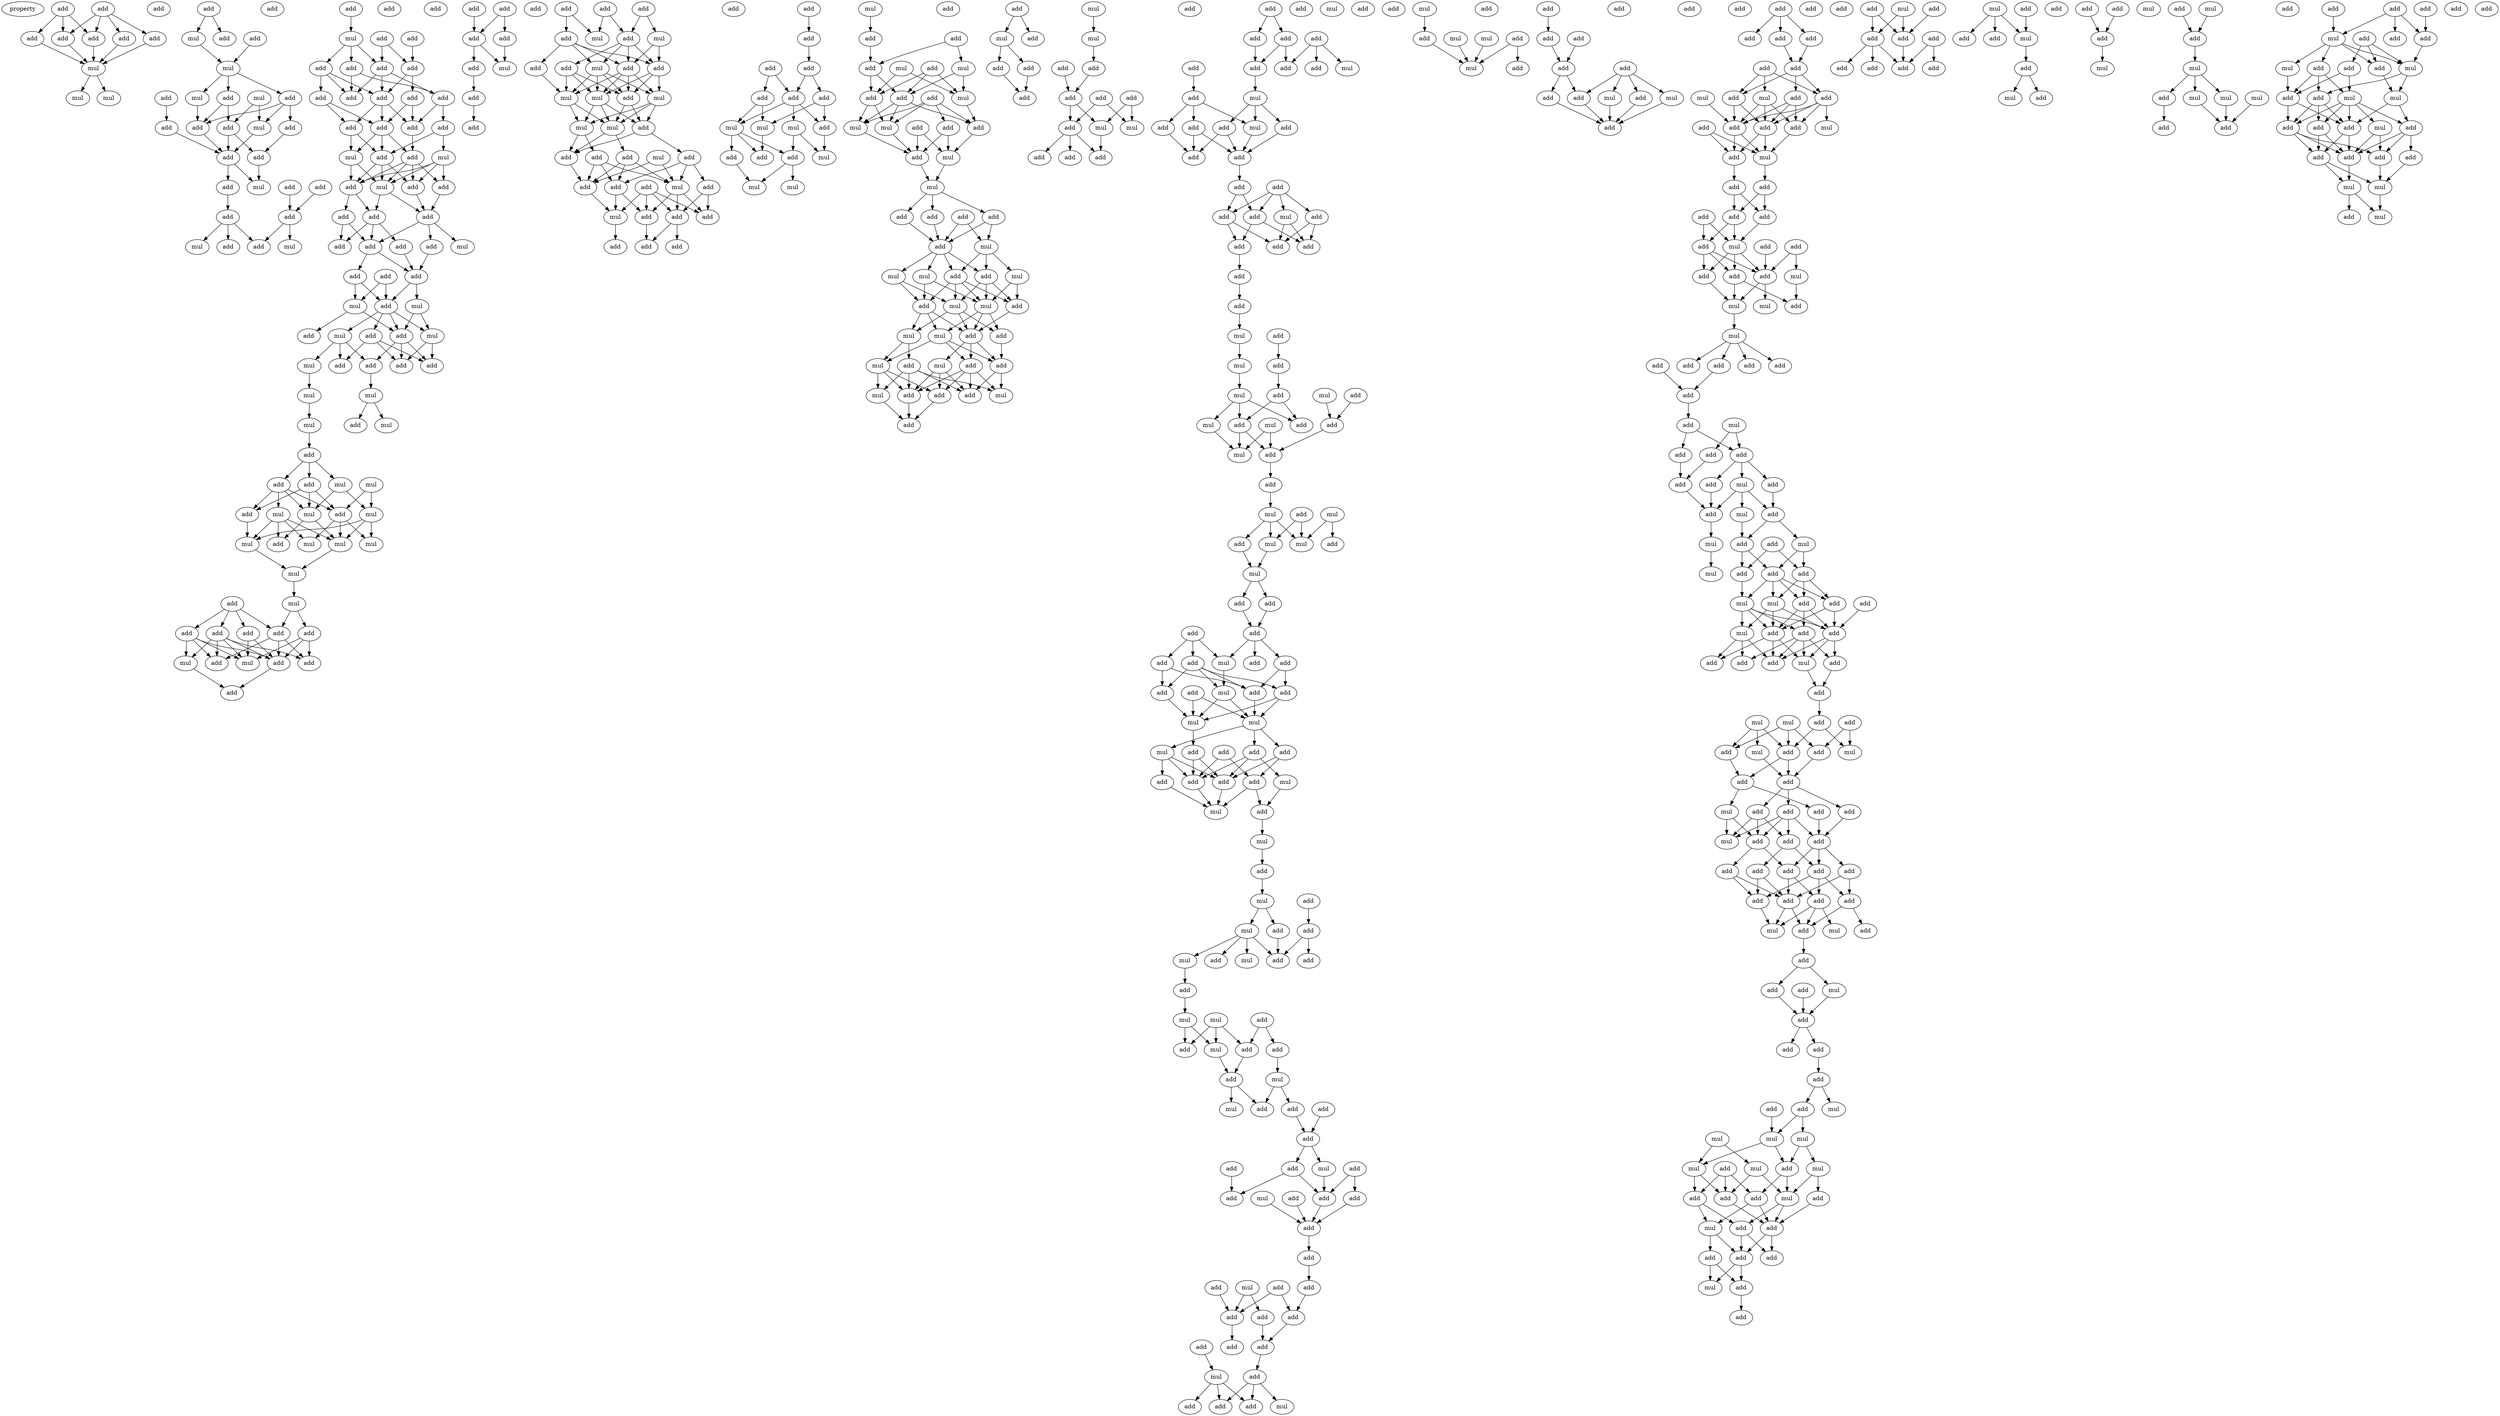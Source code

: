 digraph {
    node [fontcolor=black]
    property [mul=2,lf=2.0]
    0 [ label = add ];
    1 [ label = add ];
    2 [ label = add ];
    3 [ label = add ];
    4 [ label = add ];
    5 [ label = add ];
    6 [ label = add ];
    7 [ label = mul ];
    8 [ label = mul ];
    9 [ label = add ];
    10 [ label = mul ];
    11 [ label = add ];
    12 [ label = add ];
    13 [ label = add ];
    14 [ label = add ];
    15 [ label = mul ];
    16 [ label = mul ];
    17 [ label = mul ];
    18 [ label = add ];
    19 [ label = mul ];
    20 [ label = add ];
    21 [ label = add ];
    22 [ label = mul ];
    23 [ label = add ];
    24 [ label = add ];
    25 [ label = add ];
    26 [ label = add ];
    27 [ label = add ];
    28 [ label = add ];
    29 [ label = add ];
    30 [ label = add ];
    31 [ label = mul ];
    32 [ label = add ];
    33 [ label = add ];
    34 [ label = add ];
    35 [ label = mul ];
    36 [ label = mul ];
    37 [ label = add ];
    38 [ label = add ];
    39 [ label = add ];
    40 [ label = add ];
    41 [ label = mul ];
    42 [ label = add ];
    43 [ label = add ];
    44 [ label = add ];
    45 [ label = add ];
    46 [ label = add ];
    47 [ label = add ];
    48 [ label = add ];
    49 [ label = add ];
    50 [ label = add ];
    51 [ label = add ];
    52 [ label = add ];
    53 [ label = add ];
    54 [ label = add ];
    55 [ label = add ];
    56 [ label = add ];
    57 [ label = add ];
    58 [ label = mul ];
    59 [ label = mul ];
    60 [ label = add ];
    61 [ label = add ];
    62 [ label = mul ];
    63 [ label = add ];
    64 [ label = add ];
    65 [ label = add ];
    66 [ label = add ];
    67 [ label = add ];
    68 [ label = mul ];
    69 [ label = add ];
    70 [ label = add ];
    71 [ label = add ];
    72 [ label = add ];
    73 [ label = add ];
    74 [ label = add ];
    75 [ label = mul ];
    76 [ label = mul ];
    77 [ label = add ];
    78 [ label = add ];
    79 [ label = add ];
    80 [ label = add ];
    81 [ label = mul ];
    82 [ label = mul ];
    83 [ label = add ];
    84 [ label = mul ];
    85 [ label = add ];
    86 [ label = add ];
    87 [ label = add ];
    88 [ label = mul ];
    89 [ label = mul ];
    90 [ label = add ];
    91 [ label = mul ];
    92 [ label = mul ];
    93 [ label = add ];
    94 [ label = mul ];
    95 [ label = add ];
    96 [ label = mul ];
    97 [ label = add ];
    98 [ label = mul ];
    99 [ label = add ];
    100 [ label = mul ];
    101 [ label = add ];
    102 [ label = mul ];
    103 [ label = mul ];
    104 [ label = mul ];
    105 [ label = mul ];
    106 [ label = add ];
    107 [ label = mul ];
    108 [ label = mul ];
    109 [ label = add ];
    110 [ label = mul ];
    111 [ label = add ];
    112 [ label = add ];
    113 [ label = add ];
    114 [ label = add ];
    115 [ label = add ];
    116 [ label = add ];
    117 [ label = mul ];
    118 [ label = mul ];
    119 [ label = add ];
    120 [ label = add ];
    121 [ label = add ];
    122 [ label = add ];
    123 [ label = add ];
    124 [ label = add ];
    125 [ label = add ];
    126 [ label = add ];
    127 [ label = add ];
    128 [ label = add ];
    129 [ label = add ];
    130 [ label = mul ];
    131 [ label = add ];
    132 [ label = add ];
    133 [ label = add ];
    134 [ label = add ];
    135 [ label = add ];
    136 [ label = add ];
    137 [ label = add ];
    138 [ label = add ];
    139 [ label = mul ];
    140 [ label = mul ];
    141 [ label = add ];
    142 [ label = add ];
    143 [ label = mul ];
    144 [ label = add ];
    145 [ label = add ];
    146 [ label = mul ];
    147 [ label = add ];
    148 [ label = mul ];
    149 [ label = mul ];
    150 [ label = mul ];
    151 [ label = mul ];
    152 [ label = add ];
    153 [ label = mul ];
    154 [ label = add ];
    155 [ label = add ];
    156 [ label = add ];
    157 [ label = add ];
    158 [ label = add ];
    159 [ label = add ];
    160 [ label = add ];
    161 [ label = mul ];
    162 [ label = add ];
    163 [ label = mul ];
    164 [ label = add ];
    165 [ label = add ];
    166 [ label = add ];
    167 [ label = add ];
    168 [ label = add ];
    169 [ label = add ];
    170 [ label = add ];
    171 [ label = add ];
    172 [ label = add ];
    173 [ label = add ];
    174 [ label = add ];
    175 [ label = add ];
    176 [ label = add ];
    177 [ label = mul ];
    178 [ label = mul ];
    179 [ label = mul ];
    180 [ label = add ];
    181 [ label = add ];
    182 [ label = mul ];
    183 [ label = add ];
    184 [ label = add ];
    185 [ label = mul ];
    186 [ label = mul ];
    187 [ label = mul ];
    188 [ label = add ];
    189 [ label = add ];
    190 [ label = mul ];
    191 [ label = mul ];
    192 [ label = add ];
    193 [ label = add ];
    194 [ label = add ];
    195 [ label = add ];
    196 [ label = mul ];
    197 [ label = add ];
    198 [ label = add ];
    199 [ label = mul ];
    200 [ label = mul ];
    201 [ label = add ];
    202 [ label = add ];
    203 [ label = mul ];
    204 [ label = add ];
    205 [ label = mul ];
    206 [ label = add ];
    207 [ label = add ];
    208 [ label = add ];
    209 [ label = add ];
    210 [ label = add ];
    211 [ label = add ];
    212 [ label = mul ];
    213 [ label = mul ];
    214 [ label = add ];
    215 [ label = mul ];
    216 [ label = mul ];
    217 [ label = add ];
    218 [ label = mul ];
    219 [ label = add ];
    220 [ label = mul ];
    221 [ label = add ];
    222 [ label = add ];
    223 [ label = add ];
    224 [ label = mul ];
    225 [ label = mul ];
    226 [ label = add ];
    227 [ label = add ];
    228 [ label = mul ];
    229 [ label = add ];
    230 [ label = mul ];
    231 [ label = mul ];
    232 [ label = add ];
    233 [ label = add ];
    234 [ label = add ];
    235 [ label = mul ];
    236 [ label = add ];
    237 [ label = add ];
    238 [ label = mul ];
    239 [ label = add ];
    240 [ label = mul ];
    241 [ label = add ];
    242 [ label = add ];
    243 [ label = mul ];
    244 [ label = add ];
    245 [ label = add ];
    246 [ label = add ];
    247 [ label = add ];
    248 [ label = add ];
    249 [ label = add ];
    250 [ label = add ];
    251 [ label = mul ];
    252 [ label = add ];
    253 [ label = mul ];
    254 [ label = add ];
    255 [ label = add ];
    256 [ label = add ];
    257 [ label = add ];
    258 [ label = add ];
    259 [ label = add ];
    260 [ label = add ];
    261 [ label = add ];
    262 [ label = mul ];
    263 [ label = add ];
    264 [ label = add ];
    265 [ label = add ];
    266 [ label = mul ];
    267 [ label = add ];
    268 [ label = add ];
    269 [ label = mul ];
    270 [ label = add ];
    271 [ label = add ];
    272 [ label = add ];
    273 [ label = add ];
    274 [ label = add ];
    275 [ label = add ];
    276 [ label = add ];
    277 [ label = add ];
    278 [ label = mul ];
    279 [ label = add ];
    280 [ label = add ];
    281 [ label = add ];
    282 [ label = add ];
    283 [ label = add ];
    284 [ label = add ];
    285 [ label = add ];
    286 [ label = add ];
    287 [ label = mul ];
    288 [ label = add ];
    289 [ label = add ];
    290 [ label = mul ];
    291 [ label = add ];
    292 [ label = mul ];
    293 [ label = mul ];
    294 [ label = add ];
    295 [ label = mul ];
    296 [ label = add ];
    297 [ label = add ];
    298 [ label = add ];
    299 [ label = mul ];
    300 [ label = add ];
    301 [ label = mul ];
    302 [ label = add ];
    303 [ label = mul ];
    304 [ label = add ];
    305 [ label = mul ];
    306 [ label = mul ];
    307 [ label = add ];
    308 [ label = add ];
    309 [ label = mul ];
    310 [ label = mul ];
    311 [ label = add ];
    312 [ label = mul ];
    313 [ label = add ];
    314 [ label = add ];
    315 [ label = add ];
    316 [ label = add ];
    317 [ label = add ];
    318 [ label = mul ];
    319 [ label = add ];
    320 [ label = add ];
    321 [ label = add ];
    322 [ label = add ];
    323 [ label = add ];
    324 [ label = mul ];
    325 [ label = add ];
    326 [ label = mul ];
    327 [ label = mul ];
    328 [ label = mul ];
    329 [ label = add ];
    330 [ label = add ];
    331 [ label = add ];
    332 [ label = add ];
    333 [ label = add ];
    334 [ label = add ];
    335 [ label = mul ];
    336 [ label = add ];
    337 [ label = add ];
    338 [ label = add ];
    339 [ label = mul ];
    340 [ label = mul ];
    341 [ label = add ];
    342 [ label = add ];
    343 [ label = mul ];
    344 [ label = add ];
    345 [ label = add ];
    346 [ label = mul ];
    347 [ label = add ];
    348 [ label = add ];
    349 [ label = add ];
    350 [ label = mul ];
    351 [ label = mul ];
    352 [ label = add ];
    353 [ label = add ];
    354 [ label = mul ];
    355 [ label = mul ];
    356 [ label = add ];
    357 [ label = add ];
    358 [ label = mul ];
    359 [ label = add ];
    360 [ label = mul ];
    361 [ label = add ];
    362 [ label = mul ];
    363 [ label = add ];
    364 [ label = add ];
    365 [ label = add ];
    366 [ label = add ];
    367 [ label = add ];
    368 [ label = add ];
    369 [ label = add ];
    370 [ label = add ];
    371 [ label = add ];
    372 [ label = mul ];
    373 [ label = add ];
    374 [ label = add ];
    375 [ label = add ];
    376 [ label = add ];
    377 [ label = mul ];
    378 [ label = add ];
    379 [ label = add ];
    380 [ label = add ];
    381 [ label = add ];
    382 [ label = mul ];
    383 [ label = add ];
    384 [ label = add ];
    385 [ label = add ];
    386 [ label = add ];
    387 [ label = add ];
    388 [ label = add ];
    389 [ label = add ];
    390 [ label = mul ];
    391 [ label = add ];
    392 [ label = add ];
    393 [ label = mul ];
    394 [ label = add ];
    395 [ label = add ];
    396 [ label = mul ];
    397 [ label = mul ];
    398 [ label = add ];
    399 [ label = mul ];
    400 [ label = add ];
    401 [ label = add ];
    402 [ label = add ];
    403 [ label = mul ];
    404 [ label = add ];
    405 [ label = add ];
    406 [ label = add ];
    407 [ label = add ];
    408 [ label = add ];
    409 [ label = add ];
    410 [ label = mul ];
    411 [ label = add ];
    412 [ label = add ];
    413 [ label = mul ];
    414 [ label = add ];
    415 [ label = add ];
    416 [ label = add ];
    417 [ label = add ];
    418 [ label = add ];
    419 [ label = add ];
    420 [ label = add ];
    421 [ label = add ];
    422 [ label = add ];
    423 [ label = add ];
    424 [ label = add ];
    425 [ label = add ];
    426 [ label = mul ];
    427 [ label = mul ];
    428 [ label = add ];
    429 [ label = mul ];
    430 [ label = add ];
    431 [ label = add ];
    432 [ label = add ];
    433 [ label = add ];
    434 [ label = mul ];
    435 [ label = add ];
    436 [ label = add ];
    437 [ label = add ];
    438 [ label = add ];
    439 [ label = add ];
    440 [ label = add ];
    441 [ label = add ];
    442 [ label = add ];
    443 [ label = mul ];
    444 [ label = add ];
    445 [ label = add ];
    446 [ label = mul ];
    447 [ label = add ];
    448 [ label = add ];
    449 [ label = mul ];
    450 [ label = add ];
    451 [ label = add ];
    452 [ label = mul ];
    453 [ label = mul ];
    454 [ label = add ];
    455 [ label = add ];
    456 [ label = add ];
    457 [ label = add ];
    458 [ label = add ];
    459 [ label = add ];
    460 [ label = mul ];
    461 [ label = add ];
    462 [ label = add ];
    463 [ label = add ];
    464 [ label = add ];
    465 [ label = mul ];
    466 [ label = add ];
    467 [ label = add ];
    468 [ label = add ];
    469 [ label = add ];
    470 [ label = add ];
    471 [ label = mul ];
    472 [ label = add ];
    473 [ label = add ];
    474 [ label = mul ];
    475 [ label = mul ];
    476 [ label = add ];
    477 [ label = add ];
    478 [ label = mul ];
    479 [ label = add ];
    480 [ label = mul ];
    481 [ label = mul ];
    482 [ label = add ];
    483 [ label = add ];
    484 [ label = add ];
    485 [ label = add ];
    486 [ label = add ];
    487 [ label = mul ];
    488 [ label = add ];
    489 [ label = mul ];
    490 [ label = add ];
    491 [ label = add ];
    492 [ label = add ];
    493 [ label = add ];
    494 [ label = add ];
    495 [ label = add ];
    496 [ label = mul ];
    497 [ label = add ];
    498 [ label = mul ];
    499 [ label = add ];
    500 [ label = mul ];
    501 [ label = add ];
    502 [ label = add ];
    503 [ label = mul ];
    504 [ label = add ];
    505 [ label = add ];
    506 [ label = add ];
    507 [ label = add ];
    508 [ label = add ];
    509 [ label = mul ];
    510 [ label = add ];
    511 [ label = mul ];
    512 [ label = add ];
    513 [ label = add ];
    514 [ label = add ];
    515 [ label = add ];
    516 [ label = add ];
    517 [ label = add ];
    518 [ label = add ];
    519 [ label = add ];
    520 [ label = add ];
    521 [ label = add ];
    522 [ label = add ];
    523 [ label = add ];
    524 [ label = add ];
    525 [ label = mul ];
    526 [ label = add ];
    527 [ label = mul ];
    528 [ label = add ];
    529 [ label = mul ];
    530 [ label = add ];
    531 [ label = add ];
    532 [ label = add ];
    533 [ label = add ];
    534 [ label = add ];
    535 [ label = add ];
    536 [ label = mul ];
    537 [ label = add ];
    538 [ label = add ];
    539 [ label = add ];
    540 [ label = mul ];
    541 [ label = mul ];
    542 [ label = mul ];
    543 [ label = add ];
    544 [ label = mul ];
    545 [ label = add ];
    546 [ label = mul ];
    547 [ label = mul ];
    548 [ label = add ];
    549 [ label = add ];
    550 [ label = add ];
    551 [ label = add ];
    552 [ label = mul ];
    553 [ label = add ];
    554 [ label = mul ];
    555 [ label = add ];
    556 [ label = add ];
    557 [ label = add ];
    558 [ label = add ];
    559 [ label = add ];
    560 [ label = mul ];
    561 [ label = add ];
    562 [ label = add ];
    563 [ label = add ];
    564 [ label = mul ];
    565 [ label = add ];
    566 [ label = add ];
    567 [ label = add ];
    568 [ label = add ];
    569 [ label = add ];
    570 [ label = add ];
    571 [ label = add ];
    572 [ label = mul ];
    573 [ label = add ];
    574 [ label = add ];
    575 [ label = add ];
    576 [ label = mul ];
    577 [ label = add ];
    578 [ label = mul ];
    579 [ label = add ];
    580 [ label = add ];
    581 [ label = add ];
    582 [ label = add ];
    583 [ label = add ];
    584 [ label = mul ];
    585 [ label = mul ];
    586 [ label = add ];
    587 [ label = mul ];
    588 [ label = add ];
    589 [ label = mul ];
    590 [ label = add ];
    591 [ label = add ];
    592 [ label = mul ];
    593 [ label = mul ];
    594 [ label = mul ];
    595 [ label = add ];
    596 [ label = add ];
    597 [ label = add ];
    598 [ label = add ];
    599 [ label = add ];
    600 [ label = add ];
    601 [ label = add ];
    602 [ label = mul ];
    603 [ label = add ];
    604 [ label = add ];
    605 [ label = mul ];
    606 [ label = add ];
    607 [ label = mul ];
    608 [ label = add ];
    609 [ label = add ];
    610 [ label = add ];
    611 [ label = mul ];
    612 [ label = mul ];
    613 [ label = add ];
    614 [ label = mul ];
    615 [ label = add ];
    616 [ label = add ];
    617 [ label = add ];
    618 [ label = add ];
    619 [ label = add ];
    620 [ label = add ];
    621 [ label = add ];
    622 [ label = add ];
    623 [ label = mul ];
    624 [ label = mul ];
    625 [ label = add ];
    626 [ label = mul ];
    627 [ label = add ];
    0 -> 2 [ name = 0 ];
    0 -> 3 [ name = 1 ];
    0 -> 6 [ name = 2 ];
    1 -> 2 [ name = 3 ];
    1 -> 3 [ name = 4 ];
    1 -> 4 [ name = 5 ];
    1 -> 5 [ name = 6 ];
    2 -> 7 [ name = 7 ];
    3 -> 7 [ name = 8 ];
    4 -> 7 [ name = 9 ];
    5 -> 7 [ name = 10 ];
    6 -> 7 [ name = 11 ];
    7 -> 8 [ name = 12 ];
    7 -> 10 [ name = 13 ];
    11 -> 13 [ name = 14 ];
    11 -> 15 [ name = 15 ];
    14 -> 16 [ name = 16 ];
    15 -> 16 [ name = 17 ];
    16 -> 18 [ name = 18 ];
    16 -> 19 [ name = 19 ];
    16 -> 21 [ name = 20 ];
    17 -> 22 [ name = 21 ];
    17 -> 23 [ name = 22 ];
    18 -> 22 [ name = 23 ];
    18 -> 24 [ name = 24 ];
    18 -> 26 [ name = 25 ];
    19 -> 24 [ name = 26 ];
    20 -> 25 [ name = 27 ];
    21 -> 23 [ name = 28 ];
    21 -> 24 [ name = 29 ];
    22 -> 27 [ name = 30 ];
    23 -> 27 [ name = 31 ];
    23 -> 28 [ name = 32 ];
    24 -> 27 [ name = 33 ];
    25 -> 27 [ name = 34 ];
    26 -> 28 [ name = 35 ];
    27 -> 31 [ name = 36 ];
    27 -> 32 [ name = 37 ];
    28 -> 31 [ name = 38 ];
    29 -> 33 [ name = 39 ];
    30 -> 33 [ name = 40 ];
    32 -> 34 [ name = 41 ];
    33 -> 36 [ name = 42 ];
    33 -> 38 [ name = 43 ];
    34 -> 35 [ name = 44 ];
    34 -> 37 [ name = 45 ];
    34 -> 38 [ name = 46 ];
    39 -> 41 [ name = 47 ];
    40 -> 44 [ name = 48 ];
    41 -> 43 [ name = 49 ];
    41 -> 45 [ name = 50 ];
    41 -> 46 [ name = 51 ];
    42 -> 44 [ name = 52 ];
    42 -> 46 [ name = 53 ];
    43 -> 47 [ name = 54 ];
    43 -> 49 [ name = 55 ];
    43 -> 51 [ name = 56 ];
    44 -> 50 [ name = 57 ];
    44 -> 51 [ name = 58 ];
    45 -> 48 [ name = 59 ];
    45 -> 49 [ name = 60 ];
    46 -> 48 [ name = 61 ];
    46 -> 49 [ name = 62 ];
    46 -> 51 [ name = 63 ];
    47 -> 54 [ name = 64 ];
    47 -> 55 [ name = 65 ];
    48 -> 52 [ name = 66 ];
    48 -> 53 [ name = 67 ];
    50 -> 53 [ name = 68 ];
    50 -> 55 [ name = 69 ];
    51 -> 53 [ name = 70 ];
    51 -> 54 [ name = 71 ];
    51 -> 55 [ name = 72 ];
    52 -> 56 [ name = 73 ];
    52 -> 59 [ name = 74 ];
    53 -> 57 [ name = 75 ];
    54 -> 56 [ name = 76 ];
    54 -> 58 [ name = 77 ];
    55 -> 56 [ name = 78 ];
    55 -> 57 [ name = 79 ];
    55 -> 58 [ name = 80 ];
    56 -> 60 [ name = 81 ];
    56 -> 62 [ name = 82 ];
    56 -> 63 [ name = 83 ];
    57 -> 60 [ name = 84 ];
    57 -> 61 [ name = 85 ];
    57 -> 62 [ name = 86 ];
    57 -> 63 [ name = 87 ];
    58 -> 62 [ name = 88 ];
    58 -> 63 [ name = 89 ];
    59 -> 60 [ name = 90 ];
    59 -> 61 [ name = 91 ];
    59 -> 62 [ name = 92 ];
    59 -> 63 [ name = 93 ];
    60 -> 64 [ name = 94 ];
    61 -> 64 [ name = 95 ];
    62 -> 64 [ name = 96 ];
    62 -> 66 [ name = 97 ];
    63 -> 65 [ name = 98 ];
    63 -> 66 [ name = 99 ];
    64 -> 67 [ name = 100 ];
    64 -> 68 [ name = 101 ];
    64 -> 70 [ name = 102 ];
    65 -> 67 [ name = 103 ];
    65 -> 71 [ name = 104 ];
    66 -> 67 [ name = 105 ];
    66 -> 69 [ name = 106 ];
    66 -> 71 [ name = 107 ];
    67 -> 72 [ name = 108 ];
    67 -> 74 [ name = 109 ];
    69 -> 72 [ name = 110 ];
    70 -> 72 [ name = 111 ];
    72 -> 75 [ name = 112 ];
    72 -> 77 [ name = 113 ];
    73 -> 76 [ name = 114 ];
    73 -> 77 [ name = 115 ];
    74 -> 76 [ name = 116 ];
    74 -> 77 [ name = 117 ];
    75 -> 80 [ name = 118 ];
    75 -> 81 [ name = 119 ];
    76 -> 79 [ name = 120 ];
    76 -> 80 [ name = 121 ];
    77 -> 78 [ name = 122 ];
    77 -> 80 [ name = 123 ];
    77 -> 81 [ name = 124 ];
    77 -> 82 [ name = 125 ];
    78 -> 83 [ name = 126 ];
    78 -> 85 [ name = 127 ];
    78 -> 87 [ name = 128 ];
    80 -> 83 [ name = 129 ];
    80 -> 86 [ name = 130 ];
    80 -> 87 [ name = 131 ];
    81 -> 83 [ name = 132 ];
    81 -> 87 [ name = 133 ];
    82 -> 84 [ name = 134 ];
    82 -> 85 [ name = 135 ];
    82 -> 86 [ name = 136 ];
    84 -> 88 [ name = 137 ];
    86 -> 89 [ name = 138 ];
    88 -> 91 [ name = 139 ];
    89 -> 90 [ name = 140 ];
    89 -> 92 [ name = 141 ];
    91 -> 93 [ name = 142 ];
    93 -> 94 [ name = 143 ];
    93 -> 95 [ name = 144 ];
    93 -> 97 [ name = 145 ];
    94 -> 98 [ name = 146 ];
    94 -> 102 [ name = 147 ];
    95 -> 98 [ name = 148 ];
    95 -> 99 [ name = 149 ];
    95 -> 101 [ name = 150 ];
    96 -> 99 [ name = 151 ];
    96 -> 102 [ name = 152 ];
    97 -> 98 [ name = 153 ];
    97 -> 99 [ name = 154 ];
    97 -> 100 [ name = 155 ];
    97 -> 101 [ name = 156 ];
    98 -> 104 [ name = 157 ];
    98 -> 106 [ name = 158 ];
    99 -> 104 [ name = 159 ];
    99 -> 105 [ name = 160 ];
    99 -> 107 [ name = 161 ];
    100 -> 103 [ name = 162 ];
    100 -> 104 [ name = 163 ];
    100 -> 106 [ name = 164 ];
    100 -> 107 [ name = 165 ];
    101 -> 103 [ name = 166 ];
    102 -> 103 [ name = 167 ];
    102 -> 104 [ name = 168 ];
    102 -> 105 [ name = 169 ];
    103 -> 108 [ name = 170 ];
    104 -> 108 [ name = 171 ];
    108 -> 110 [ name = 172 ];
    110 -> 113 [ name = 173 ];
    110 -> 114 [ name = 174 ];
    111 -> 112 [ name = 175 ];
    111 -> 113 [ name = 176 ];
    111 -> 115 [ name = 177 ];
    111 -> 116 [ name = 178 ];
    112 -> 117 [ name = 179 ];
    112 -> 118 [ name = 180 ];
    112 -> 119 [ name = 181 ];
    112 -> 120 [ name = 182 ];
    112 -> 121 [ name = 183 ];
    113 -> 119 [ name = 184 ];
    113 -> 120 [ name = 185 ];
    113 -> 121 [ name = 186 ];
    114 -> 117 [ name = 187 ];
    114 -> 119 [ name = 188 ];
    114 -> 121 [ name = 189 ];
    115 -> 117 [ name = 190 ];
    115 -> 118 [ name = 191 ];
    115 -> 119 [ name = 192 ];
    115 -> 120 [ name = 193 ];
    116 -> 117 [ name = 194 ];
    116 -> 119 [ name = 195 ];
    118 -> 122 [ name = 196 ];
    119 -> 122 [ name = 197 ];
    124 -> 127 [ name = 198 ];
    124 -> 128 [ name = 199 ];
    125 -> 127 [ name = 200 ];
    127 -> 129 [ name = 201 ];
    127 -> 130 [ name = 202 ];
    128 -> 130 [ name = 203 ];
    129 -> 131 [ name = 204 ];
    131 -> 136 [ name = 205 ];
    132 -> 138 [ name = 206 ];
    132 -> 139 [ name = 207 ];
    133 -> 137 [ name = 208 ];
    133 -> 140 [ name = 209 ];
    134 -> 137 [ name = 210 ];
    134 -> 139 [ name = 211 ];
    137 -> 141 [ name = 212 ];
    137 -> 142 [ name = 213 ];
    137 -> 143 [ name = 214 ];
    137 -> 144 [ name = 215 ];
    138 -> 142 [ name = 216 ];
    138 -> 143 [ name = 217 ];
    138 -> 144 [ name = 218 ];
    138 -> 145 [ name = 219 ];
    140 -> 142 [ name = 220 ];
    140 -> 144 [ name = 221 ];
    141 -> 146 [ name = 222 ];
    141 -> 147 [ name = 223 ];
    141 -> 149 [ name = 224 ];
    142 -> 147 [ name = 225 ];
    142 -> 148 [ name = 226 ];
    142 -> 149 [ name = 227 ];
    143 -> 146 [ name = 228 ];
    143 -> 147 [ name = 229 ];
    143 -> 148 [ name = 230 ];
    143 -> 149 [ name = 231 ];
    144 -> 146 [ name = 232 ];
    144 -> 147 [ name = 233 ];
    144 -> 148 [ name = 234 ];
    144 -> 149 [ name = 235 ];
    145 -> 146 [ name = 236 ];
    146 -> 150 [ name = 237 ];
    146 -> 151 [ name = 238 ];
    147 -> 151 [ name = 239 ];
    147 -> 152 [ name = 240 ];
    148 -> 150 [ name = 241 ];
    148 -> 151 [ name = 242 ];
    148 -> 152 [ name = 243 ];
    149 -> 150 [ name = 244 ];
    149 -> 151 [ name = 245 ];
    149 -> 152 [ name = 246 ];
    150 -> 154 [ name = 247 ];
    150 -> 155 [ name = 248 ];
    151 -> 155 [ name = 249 ];
    151 -> 157 [ name = 250 ];
    152 -> 155 [ name = 251 ];
    152 -> 156 [ name = 252 ];
    153 -> 160 [ name = 253 ];
    153 -> 161 [ name = 254 ];
    154 -> 159 [ name = 255 ];
    154 -> 160 [ name = 256 ];
    154 -> 161 [ name = 257 ];
    155 -> 160 [ name = 258 ];
    156 -> 159 [ name = 259 ];
    156 -> 161 [ name = 260 ];
    156 -> 162 [ name = 261 ];
    157 -> 159 [ name = 262 ];
    157 -> 160 [ name = 263 ];
    157 -> 161 [ name = 264 ];
    158 -> 163 [ name = 265 ];
    158 -> 164 [ name = 266 ];
    158 -> 165 [ name = 267 ];
    158 -> 166 [ name = 268 ];
    159 -> 163 [ name = 269 ];
    159 -> 164 [ name = 270 ];
    160 -> 163 [ name = 271 ];
    161 -> 164 [ name = 272 ];
    161 -> 165 [ name = 273 ];
    161 -> 166 [ name = 274 ];
    162 -> 165 [ name = 275 ];
    162 -> 166 [ name = 276 ];
    163 -> 168 [ name = 277 ];
    164 -> 169 [ name = 278 ];
    166 -> 167 [ name = 279 ];
    166 -> 169 [ name = 280 ];
    170 -> 171 [ name = 281 ];
    171 -> 173 [ name = 282 ];
    172 -> 174 [ name = 283 ];
    172 -> 176 [ name = 284 ];
    173 -> 175 [ name = 285 ];
    173 -> 176 [ name = 286 ];
    174 -> 177 [ name = 287 ];
    174 -> 178 [ name = 288 ];
    175 -> 177 [ name = 289 ];
    175 -> 180 [ name = 290 ];
    176 -> 178 [ name = 291 ];
    176 -> 179 [ name = 292 ];
    176 -> 180 [ name = 293 ];
    177 -> 183 [ name = 294 ];
    178 -> 181 [ name = 295 ];
    178 -> 183 [ name = 296 ];
    178 -> 184 [ name = 297 ];
    179 -> 181 [ name = 298 ];
    179 -> 182 [ name = 299 ];
    180 -> 182 [ name = 300 ];
    181 -> 185 [ name = 301 ];
    181 -> 186 [ name = 302 ];
    184 -> 185 [ name = 303 ];
    187 -> 189 [ name = 304 ];
    188 -> 191 [ name = 305 ];
    188 -> 192 [ name = 306 ];
    189 -> 192 [ name = 307 ];
    190 -> 194 [ name = 308 ];
    190 -> 196 [ name = 309 ];
    191 -> 195 [ name = 310 ];
    191 -> 196 [ name = 311 ];
    192 -> 194 [ name = 312 ];
    192 -> 195 [ name = 313 ];
    193 -> 194 [ name = 314 ];
    193 -> 195 [ name = 315 ];
    193 -> 196 [ name = 316 ];
    194 -> 199 [ name = 317 ];
    194 -> 200 [ name = 318 ];
    195 -> 199 [ name = 319 ];
    195 -> 200 [ name = 320 ];
    195 -> 201 [ name = 321 ];
    196 -> 201 [ name = 322 ];
    197 -> 198 [ name = 323 ];
    197 -> 199 [ name = 324 ];
    197 -> 200 [ name = 325 ];
    197 -> 201 [ name = 326 ];
    198 -> 203 [ name = 327 ];
    198 -> 204 [ name = 328 ];
    199 -> 204 [ name = 329 ];
    200 -> 204 [ name = 330 ];
    201 -> 203 [ name = 331 ];
    202 -> 203 [ name = 332 ];
    202 -> 204 [ name = 333 ];
    203 -> 205 [ name = 334 ];
    204 -> 205 [ name = 335 ];
    205 -> 206 [ name = 336 ];
    205 -> 209 [ name = 337 ];
    205 -> 210 [ name = 338 ];
    206 -> 211 [ name = 339 ];
    207 -> 211 [ name = 340 ];
    207 -> 212 [ name = 341 ];
    209 -> 211 [ name = 342 ];
    209 -> 212 [ name = 343 ];
    210 -> 211 [ name = 344 ];
    211 -> 214 [ name = 345 ];
    211 -> 215 [ name = 346 ];
    211 -> 216 [ name = 347 ];
    211 -> 217 [ name = 348 ];
    212 -> 213 [ name = 349 ];
    212 -> 214 [ name = 350 ];
    212 -> 217 [ name = 351 ];
    213 -> 220 [ name = 352 ];
    213 -> 221 [ name = 353 ];
    214 -> 218 [ name = 354 ];
    214 -> 219 [ name = 355 ];
    214 -> 220 [ name = 356 ];
    214 -> 221 [ name = 357 ];
    215 -> 219 [ name = 358 ];
    215 -> 220 [ name = 359 ];
    216 -> 218 [ name = 360 ];
    216 -> 219 [ name = 361 ];
    217 -> 218 [ name = 362 ];
    217 -> 220 [ name = 363 ];
    217 -> 221 [ name = 364 ];
    218 -> 222 [ name = 365 ];
    218 -> 223 [ name = 366 ];
    218 -> 224 [ name = 367 ];
    219 -> 223 [ name = 368 ];
    219 -> 224 [ name = 369 ];
    219 -> 225 [ name = 370 ];
    220 -> 222 [ name = 371 ];
    220 -> 223 [ name = 372 ];
    220 -> 225 [ name = 373 ];
    221 -> 223 [ name = 374 ];
    222 -> 229 [ name = 375 ];
    223 -> 226 [ name = 376 ];
    223 -> 228 [ name = 377 ];
    223 -> 229 [ name = 378 ];
    224 -> 227 [ name = 379 ];
    224 -> 230 [ name = 380 ];
    225 -> 226 [ name = 381 ];
    225 -> 229 [ name = 382 ];
    225 -> 230 [ name = 383 ];
    226 -> 231 [ name = 384 ];
    226 -> 232 [ name = 385 ];
    226 -> 233 [ name = 386 ];
    226 -> 234 [ name = 387 ];
    227 -> 231 [ name = 388 ];
    227 -> 232 [ name = 389 ];
    227 -> 233 [ name = 390 ];
    227 -> 235 [ name = 391 ];
    228 -> 232 [ name = 392 ];
    228 -> 233 [ name = 393 ];
    228 -> 234 [ name = 394 ];
    229 -> 231 [ name = 395 ];
    229 -> 232 [ name = 396 ];
    230 -> 233 [ name = 397 ];
    230 -> 234 [ name = 398 ];
    230 -> 235 [ name = 399 ];
    233 -> 236 [ name = 400 ];
    234 -> 236 [ name = 401 ];
    235 -> 236 [ name = 402 ];
    237 -> 238 [ name = 403 ];
    237 -> 239 [ name = 404 ];
    238 -> 241 [ name = 405 ];
    238 -> 242 [ name = 406 ];
    240 -> 243 [ name = 407 ];
    241 -> 244 [ name = 408 ];
    242 -> 244 [ name = 409 ];
    243 -> 247 [ name = 410 ];
    245 -> 250 [ name = 411 ];
    247 -> 250 [ name = 412 ];
    248 -> 251 [ name = 413 ];
    248 -> 253 [ name = 414 ];
    249 -> 251 [ name = 415 ];
    249 -> 252 [ name = 416 ];
    250 -> 252 [ name = 417 ];
    250 -> 253 [ name = 418 ];
    252 -> 254 [ name = 419 ];
    252 -> 255 [ name = 420 ];
    252 -> 256 [ name = 421 ];
    253 -> 256 [ name = 422 ];
    257 -> 259 [ name = 423 ];
    257 -> 260 [ name = 424 ];
    258 -> 262 [ name = 425 ];
    258 -> 264 [ name = 426 ];
    258 -> 265 [ name = 427 ];
    259 -> 263 [ name = 428 ];
    260 -> 263 [ name = 429 ];
    260 -> 265 [ name = 430 ];
    261 -> 267 [ name = 431 ];
    263 -> 266 [ name = 432 ];
    266 -> 268 [ name = 433 ];
    266 -> 269 [ name = 434 ];
    266 -> 271 [ name = 435 ];
    267 -> 269 [ name = 436 ];
    267 -> 270 [ name = 437 ];
    267 -> 272 [ name = 438 ];
    268 -> 273 [ name = 439 ];
    268 -> 274 [ name = 440 ];
    269 -> 274 [ name = 441 ];
    270 -> 273 [ name = 442 ];
    270 -> 274 [ name = 443 ];
    271 -> 274 [ name = 444 ];
    272 -> 273 [ name = 445 ];
    274 -> 275 [ name = 446 ];
    275 -> 277 [ name = 447 ];
    275 -> 279 [ name = 448 ];
    276 -> 277 [ name = 449 ];
    276 -> 278 [ name = 450 ];
    276 -> 279 [ name = 451 ];
    276 -> 280 [ name = 452 ];
    277 -> 282 [ name = 453 ];
    277 -> 283 [ name = 454 ];
    278 -> 281 [ name = 455 ];
    278 -> 282 [ name = 456 ];
    279 -> 281 [ name = 457 ];
    279 -> 283 [ name = 458 ];
    280 -> 281 [ name = 459 ];
    280 -> 282 [ name = 460 ];
    283 -> 285 [ name = 461 ];
    285 -> 286 [ name = 462 ];
    286 -> 287 [ name = 463 ];
    287 -> 290 [ name = 464 ];
    288 -> 289 [ name = 465 ];
    289 -> 291 [ name = 466 ];
    290 -> 293 [ name = 467 ];
    291 -> 296 [ name = 468 ];
    291 -> 297 [ name = 469 ];
    292 -> 298 [ name = 470 ];
    293 -> 296 [ name = 471 ];
    293 -> 297 [ name = 472 ];
    293 -> 299 [ name = 473 ];
    294 -> 298 [ name = 474 ];
    295 -> 300 [ name = 475 ];
    295 -> 301 [ name = 476 ];
    297 -> 300 [ name = 477 ];
    297 -> 301 [ name = 478 ];
    298 -> 300 [ name = 479 ];
    299 -> 301 [ name = 480 ];
    300 -> 302 [ name = 481 ];
    302 -> 305 [ name = 482 ];
    303 -> 308 [ name = 483 ];
    303 -> 309 [ name = 484 ];
    304 -> 306 [ name = 485 ];
    304 -> 309 [ name = 486 ];
    305 -> 306 [ name = 487 ];
    305 -> 307 [ name = 488 ];
    305 -> 309 [ name = 489 ];
    306 -> 310 [ name = 490 ];
    307 -> 310 [ name = 491 ];
    310 -> 311 [ name = 492 ];
    310 -> 313 [ name = 493 ];
    311 -> 315 [ name = 494 ];
    313 -> 315 [ name = 495 ];
    314 -> 317 [ name = 496 ];
    314 -> 318 [ name = 497 ];
    314 -> 319 [ name = 498 ];
    315 -> 316 [ name = 499 ];
    315 -> 318 [ name = 500 ];
    315 -> 320 [ name = 501 ];
    316 -> 322 [ name = 502 ];
    316 -> 325 [ name = 503 ];
    317 -> 322 [ name = 504 ];
    317 -> 323 [ name = 505 ];
    317 -> 324 [ name = 506 ];
    317 -> 325 [ name = 507 ];
    318 -> 324 [ name = 508 ];
    319 -> 322 [ name = 509 ];
    319 -> 323 [ name = 510 ];
    321 -> 326 [ name = 511 ];
    321 -> 327 [ name = 512 ];
    322 -> 326 [ name = 513 ];
    323 -> 327 [ name = 514 ];
    324 -> 326 [ name = 515 ];
    324 -> 327 [ name = 516 ];
    325 -> 326 [ name = 517 ];
    325 -> 327 [ name = 518 ];
    326 -> 328 [ name = 519 ];
    326 -> 330 [ name = 520 ];
    326 -> 332 [ name = 521 ];
    327 -> 329 [ name = 522 ];
    328 -> 333 [ name = 523 ];
    328 -> 336 [ name = 524 ];
    328 -> 337 [ name = 525 ];
    329 -> 333 [ name = 526 ];
    329 -> 336 [ name = 527 ];
    330 -> 333 [ name = 528 ];
    330 -> 335 [ name = 529 ];
    330 -> 336 [ name = 530 ];
    331 -> 333 [ name = 531 ];
    331 -> 334 [ name = 532 ];
    332 -> 334 [ name = 533 ];
    332 -> 336 [ name = 534 ];
    333 -> 339 [ name = 535 ];
    334 -> 338 [ name = 536 ];
    334 -> 339 [ name = 537 ];
    335 -> 338 [ name = 538 ];
    336 -> 339 [ name = 539 ];
    337 -> 339 [ name = 540 ];
    338 -> 340 [ name = 541 ];
    340 -> 341 [ name = 542 ];
    341 -> 343 [ name = 543 ];
    342 -> 345 [ name = 544 ];
    343 -> 344 [ name = 545 ];
    343 -> 346 [ name = 546 ];
    344 -> 349 [ name = 547 ];
    345 -> 348 [ name = 548 ];
    345 -> 349 [ name = 549 ];
    346 -> 347 [ name = 550 ];
    346 -> 349 [ name = 551 ];
    346 -> 350 [ name = 552 ];
    346 -> 351 [ name = 553 ];
    351 -> 352 [ name = 554 ];
    352 -> 354 [ name = 555 ];
    353 -> 357 [ name = 556 ];
    353 -> 359 [ name = 557 ];
    354 -> 356 [ name = 558 ];
    354 -> 358 [ name = 559 ];
    355 -> 356 [ name = 560 ];
    355 -> 358 [ name = 561 ];
    355 -> 359 [ name = 562 ];
    357 -> 360 [ name = 563 ];
    358 -> 361 [ name = 564 ];
    359 -> 361 [ name = 565 ];
    360 -> 364 [ name = 566 ];
    360 -> 365 [ name = 567 ];
    361 -> 362 [ name = 568 ];
    361 -> 365 [ name = 569 ];
    364 -> 367 [ name = 570 ];
    366 -> 367 [ name = 571 ];
    367 -> 371 [ name = 572 ];
    367 -> 372 [ name = 573 ];
    369 -> 374 [ name = 574 ];
    370 -> 375 [ name = 575 ];
    370 -> 376 [ name = 576 ];
    371 -> 374 [ name = 577 ];
    371 -> 376 [ name = 578 ];
    372 -> 376 [ name = 579 ];
    373 -> 378 [ name = 580 ];
    375 -> 378 [ name = 581 ];
    376 -> 378 [ name = 582 ];
    377 -> 378 [ name = 583 ];
    378 -> 379 [ name = 584 ];
    379 -> 381 [ name = 585 ];
    380 -> 384 [ name = 586 ];
    380 -> 385 [ name = 587 ];
    381 -> 384 [ name = 588 ];
    382 -> 385 [ name = 589 ];
    382 -> 386 [ name = 590 ];
    383 -> 385 [ name = 591 ];
    384 -> 389 [ name = 592 ];
    385 -> 387 [ name = 593 ];
    386 -> 389 [ name = 594 ];
    388 -> 390 [ name = 595 ];
    389 -> 391 [ name = 596 ];
    390 -> 392 [ name = 597 ];
    390 -> 394 [ name = 598 ];
    390 -> 395 [ name = 599 ];
    391 -> 392 [ name = 600 ];
    391 -> 393 [ name = 601 ];
    391 -> 395 [ name = 602 ];
    396 -> 400 [ name = 603 ];
    397 -> 403 [ name = 604 ];
    398 -> 402 [ name = 605 ];
    398 -> 403 [ name = 606 ];
    399 -> 403 [ name = 607 ];
    400 -> 403 [ name = 608 ];
    404 -> 405 [ name = 609 ];
    405 -> 407 [ name = 610 ];
    406 -> 407 [ name = 611 ];
    407 -> 409 [ name = 612 ];
    407 -> 412 [ name = 613 ];
    408 -> 410 [ name = 614 ];
    408 -> 411 [ name = 615 ];
    408 -> 412 [ name = 616 ];
    408 -> 413 [ name = 617 ];
    409 -> 414 [ name = 618 ];
    410 -> 414 [ name = 619 ];
    411 -> 414 [ name = 620 ];
    412 -> 414 [ name = 621 ];
    413 -> 414 [ name = 622 ];
    418 -> 419 [ name = 623 ];
    418 -> 420 [ name = 624 ];
    418 -> 421 [ name = 625 ];
    420 -> 423 [ name = 626 ];
    421 -> 423 [ name = 627 ];
    422 -> 425 [ name = 628 ];
    422 -> 426 [ name = 629 ];
    422 -> 428 [ name = 630 ];
    423 -> 424 [ name = 631 ];
    423 -> 425 [ name = 632 ];
    423 -> 428 [ name = 633 ];
    424 -> 431 [ name = 634 ];
    424 -> 432 [ name = 635 ];
    424 -> 433 [ name = 636 ];
    425 -> 429 [ name = 637 ];
    425 -> 431 [ name = 638 ];
    425 -> 432 [ name = 639 ];
    425 -> 433 [ name = 640 ];
    426 -> 431 [ name = 641 ];
    426 -> 432 [ name = 642 ];
    426 -> 433 [ name = 643 ];
    427 -> 431 [ name = 644 ];
    428 -> 431 [ name = 645 ];
    428 -> 432 [ name = 646 ];
    430 -> 434 [ name = 647 ];
    430 -> 435 [ name = 648 ];
    431 -> 434 [ name = 649 ];
    431 -> 435 [ name = 650 ];
    432 -> 434 [ name = 651 ];
    432 -> 435 [ name = 652 ];
    433 -> 434 [ name = 653 ];
    434 -> 436 [ name = 654 ];
    435 -> 437 [ name = 655 ];
    436 -> 439 [ name = 656 ];
    436 -> 440 [ name = 657 ];
    437 -> 439 [ name = 658 ];
    437 -> 440 [ name = 659 ];
    438 -> 441 [ name = 660 ];
    438 -> 443 [ name = 661 ];
    439 -> 441 [ name = 662 ];
    439 -> 443 [ name = 663 ];
    440 -> 443 [ name = 664 ];
    441 -> 445 [ name = 665 ];
    441 -> 447 [ name = 666 ];
    441 -> 448 [ name = 667 ];
    442 -> 447 [ name = 668 ];
    443 -> 445 [ name = 669 ];
    443 -> 447 [ name = 670 ];
    443 -> 448 [ name = 671 ];
    444 -> 446 [ name = 672 ];
    444 -> 447 [ name = 673 ];
    445 -> 449 [ name = 674 ];
    445 -> 450 [ name = 675 ];
    446 -> 450 [ name = 676 ];
    447 -> 449 [ name = 677 ];
    447 -> 452 [ name = 678 ];
    448 -> 449 [ name = 679 ];
    449 -> 453 [ name = 680 ];
    453 -> 454 [ name = 681 ];
    453 -> 455 [ name = 682 ];
    453 -> 456 [ name = 683 ];
    453 -> 458 [ name = 684 ];
    455 -> 459 [ name = 685 ];
    457 -> 459 [ name = 686 ];
    459 -> 461 [ name = 687 ];
    460 -> 463 [ name = 688 ];
    460 -> 464 [ name = 689 ];
    461 -> 462 [ name = 690 ];
    461 -> 464 [ name = 691 ];
    462 -> 467 [ name = 692 ];
    463 -> 467 [ name = 693 ];
    464 -> 465 [ name = 694 ];
    464 -> 466 [ name = 695 ];
    464 -> 468 [ name = 696 ];
    465 -> 469 [ name = 697 ];
    465 -> 470 [ name = 698 ];
    465 -> 471 [ name = 699 ];
    466 -> 469 [ name = 700 ];
    467 -> 469 [ name = 701 ];
    468 -> 470 [ name = 702 ];
    469 -> 475 [ name = 703 ];
    470 -> 472 [ name = 704 ];
    470 -> 474 [ name = 705 ];
    471 -> 472 [ name = 706 ];
    472 -> 477 [ name = 707 ];
    472 -> 479 [ name = 708 ];
    473 -> 476 [ name = 709 ];
    473 -> 477 [ name = 710 ];
    474 -> 476 [ name = 711 ];
    474 -> 479 [ name = 712 ];
    475 -> 478 [ name = 713 ];
    476 -> 480 [ name = 714 ];
    476 -> 483 [ name = 715 ];
    476 -> 484 [ name = 716 ];
    477 -> 481 [ name = 717 ];
    479 -> 480 [ name = 718 ];
    479 -> 481 [ name = 719 ];
    479 -> 483 [ name = 720 ];
    479 -> 484 [ name = 721 ];
    480 -> 486 [ name = 722 ];
    480 -> 487 [ name = 723 ];
    480 -> 488 [ name = 724 ];
    481 -> 485 [ name = 725 ];
    481 -> 486 [ name = 726 ];
    481 -> 487 [ name = 727 ];
    481 -> 488 [ name = 728 ];
    482 -> 486 [ name = 729 ];
    483 -> 486 [ name = 730 ];
    483 -> 488 [ name = 731 ];
    484 -> 485 [ name = 732 ];
    484 -> 486 [ name = 733 ];
    484 -> 488 [ name = 734 ];
    485 -> 489 [ name = 735 ];
    485 -> 490 [ name = 736 ];
    485 -> 491 [ name = 737 ];
    485 -> 493 [ name = 738 ];
    486 -> 489 [ name = 739 ];
    486 -> 491 [ name = 740 ];
    486 -> 493 [ name = 741 ];
    487 -> 490 [ name = 742 ];
    487 -> 492 [ name = 743 ];
    487 -> 493 [ name = 744 ];
    488 -> 489 [ name = 745 ];
    488 -> 492 [ name = 746 ];
    488 -> 493 [ name = 747 ];
    489 -> 494 [ name = 748 ];
    491 -> 494 [ name = 749 ];
    494 -> 495 [ name = 750 ];
    495 -> 501 [ name = 751 ];
    495 -> 503 [ name = 752 ];
    496 -> 499 [ name = 753 ];
    496 -> 501 [ name = 754 ];
    496 -> 502 [ name = 755 ];
    497 -> 502 [ name = 756 ];
    497 -> 503 [ name = 757 ];
    498 -> 499 [ name = 758 ];
    498 -> 500 [ name = 759 ];
    498 -> 501 [ name = 760 ];
    499 -> 505 [ name = 761 ];
    500 -> 504 [ name = 762 ];
    501 -> 504 [ name = 763 ];
    501 -> 505 [ name = 764 ];
    502 -> 504 [ name = 765 ];
    504 -> 506 [ name = 766 ];
    504 -> 507 [ name = 767 ];
    504 -> 510 [ name = 768 ];
    505 -> 508 [ name = 769 ];
    505 -> 509 [ name = 770 ];
    506 -> 512 [ name = 771 ];
    507 -> 511 [ name = 772 ];
    507 -> 512 [ name = 773 ];
    507 -> 513 [ name = 774 ];
    507 -> 514 [ name = 775 ];
    508 -> 512 [ name = 776 ];
    509 -> 511 [ name = 777 ];
    509 -> 513 [ name = 778 ];
    510 -> 511 [ name = 779 ];
    510 -> 513 [ name = 780 ];
    510 -> 514 [ name = 781 ];
    512 -> 516 [ name = 782 ];
    512 -> 517 [ name = 783 ];
    512 -> 518 [ name = 784 ];
    513 -> 517 [ name = 785 ];
    513 -> 519 [ name = 786 ];
    514 -> 515 [ name = 787 ];
    514 -> 516 [ name = 788 ];
    515 -> 521 [ name = 789 ];
    515 -> 522 [ name = 790 ];
    516 -> 520 [ name = 791 ];
    516 -> 522 [ name = 792 ];
    516 -> 523 [ name = 793 ];
    517 -> 521 [ name = 794 ];
    517 -> 523 [ name = 795 ];
    518 -> 520 [ name = 796 ];
    518 -> 521 [ name = 797 ];
    519 -> 521 [ name = 798 ];
    519 -> 522 [ name = 799 ];
    520 -> 524 [ name = 800 ];
    520 -> 526 [ name = 801 ];
    521 -> 526 [ name = 802 ];
    521 -> 527 [ name = 803 ];
    522 -> 527 [ name = 804 ];
    523 -> 525 [ name = 805 ];
    523 -> 526 [ name = 806 ];
    523 -> 527 [ name = 807 ];
    526 -> 528 [ name = 808 ];
    528 -> 529 [ name = 809 ];
    528 -> 531 [ name = 810 ];
    529 -> 532 [ name = 811 ];
    530 -> 532 [ name = 812 ];
    531 -> 532 [ name = 813 ];
    532 -> 533 [ name = 814 ];
    532 -> 534 [ name = 815 ];
    534 -> 535 [ name = 816 ];
    535 -> 536 [ name = 817 ];
    535 -> 539 [ name = 818 ];
    537 -> 540 [ name = 819 ];
    539 -> 540 [ name = 820 ];
    539 -> 541 [ name = 821 ];
    540 -> 545 [ name = 822 ];
    540 -> 547 [ name = 823 ];
    541 -> 544 [ name = 824 ];
    541 -> 545 [ name = 825 ];
    542 -> 546 [ name = 826 ];
    542 -> 547 [ name = 827 ];
    543 -> 548 [ name = 828 ];
    543 -> 549 [ name = 829 ];
    543 -> 551 [ name = 830 ];
    544 -> 550 [ name = 831 ];
    544 -> 552 [ name = 832 ];
    545 -> 551 [ name = 833 ];
    545 -> 552 [ name = 834 ];
    546 -> 549 [ name = 835 ];
    546 -> 552 [ name = 836 ];
    547 -> 548 [ name = 837 ];
    547 -> 549 [ name = 838 ];
    548 -> 553 [ name = 839 ];
    548 -> 554 [ name = 840 ];
    549 -> 555 [ name = 841 ];
    550 -> 555 [ name = 842 ];
    551 -> 554 [ name = 843 ];
    551 -> 555 [ name = 844 ];
    552 -> 553 [ name = 845 ];
    552 -> 555 [ name = 846 ];
    553 -> 556 [ name = 847 ];
    553 -> 558 [ name = 848 ];
    554 -> 556 [ name = 849 ];
    554 -> 557 [ name = 850 ];
    555 -> 556 [ name = 851 ];
    555 -> 558 [ name = 852 ];
    556 -> 559 [ name = 853 ];
    556 -> 560 [ name = 854 ];
    557 -> 559 [ name = 855 ];
    557 -> 560 [ name = 856 ];
    559 -> 561 [ name = 857 ];
    562 -> 565 [ name = 858 ];
    562 -> 566 [ name = 859 ];
    563 -> 565 [ name = 860 ];
    564 -> 565 [ name = 861 ];
    564 -> 566 [ name = 862 ];
    565 -> 569 [ name = 863 ];
    566 -> 569 [ name = 864 ];
    566 -> 570 [ name = 865 ];
    566 -> 571 [ name = 866 ];
    567 -> 568 [ name = 867 ];
    567 -> 569 [ name = 868 ];
    572 -> 574 [ name = 869 ];
    572 -> 575 [ name = 870 ];
    572 -> 576 [ name = 871 ];
    573 -> 576 [ name = 872 ];
    576 -> 577 [ name = 873 ];
    577 -> 578 [ name = 874 ];
    577 -> 579 [ name = 875 ];
    581 -> 583 [ name = 876 ];
    582 -> 583 [ name = 877 ];
    583 -> 584 [ name = 878 ];
    586 -> 588 [ name = 879 ];
    587 -> 588 [ name = 880 ];
    588 -> 589 [ name = 881 ];
    589 -> 591 [ name = 882 ];
    589 -> 593 [ name = 883 ];
    589 -> 594 [ name = 884 ];
    591 -> 596 [ name = 885 ];
    592 -> 595 [ name = 886 ];
    593 -> 595 [ name = 887 ];
    594 -> 595 [ name = 888 ];
    597 -> 602 [ name = 889 ];
    599 -> 604 [ name = 890 ];
    600 -> 601 [ name = 891 ];
    600 -> 602 [ name = 892 ];
    600 -> 604 [ name = 893 ];
    602 -> 605 [ name = 894 ];
    602 -> 606 [ name = 895 ];
    602 -> 607 [ name = 896 ];
    602 -> 609 [ name = 897 ];
    603 -> 605 [ name = 898 ];
    603 -> 606 [ name = 899 ];
    603 -> 608 [ name = 900 ];
    604 -> 605 [ name = 901 ];
    605 -> 612 [ name = 902 ];
    605 -> 613 [ name = 903 ];
    606 -> 612 [ name = 904 ];
    607 -> 610 [ name = 905 ];
    608 -> 610 [ name = 906 ];
    608 -> 611 [ name = 907 ];
    609 -> 610 [ name = 908 ];
    609 -> 611 [ name = 909 ];
    609 -> 613 [ name = 910 ];
    610 -> 615 [ name = 911 ];
    610 -> 617 [ name = 912 ];
    611 -> 614 [ name = 913 ];
    611 -> 615 [ name = 914 ];
    611 -> 616 [ name = 915 ];
    611 -> 617 [ name = 916 ];
    611 -> 618 [ name = 917 ];
    612 -> 616 [ name = 918 ];
    612 -> 617 [ name = 919 ];
    613 -> 615 [ name = 920 ];
    613 -> 617 [ name = 921 ];
    613 -> 618 [ name = 922 ];
    614 -> 620 [ name = 923 ];
    614 -> 622 [ name = 924 ];
    615 -> 620 [ name = 925 ];
    615 -> 621 [ name = 926 ];
    615 -> 622 [ name = 927 ];
    616 -> 619 [ name = 928 ];
    616 -> 620 [ name = 929 ];
    616 -> 622 [ name = 930 ];
    617 -> 621 [ name = 931 ];
    617 -> 622 [ name = 932 ];
    618 -> 621 [ name = 933 ];
    618 -> 622 [ name = 934 ];
    619 -> 624 [ name = 935 ];
    620 -> 624 [ name = 936 ];
    621 -> 623 [ name = 937 ];
    621 -> 624 [ name = 938 ];
    622 -> 623 [ name = 939 ];
    623 -> 626 [ name = 940 ];
    623 -> 627 [ name = 941 ];
    624 -> 626 [ name = 942 ];
}
